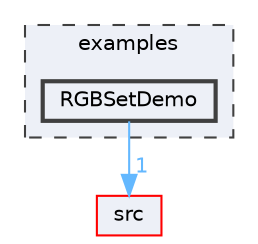 digraph "/home/runner/work/FastLED/FastLED/examples/RGBSetDemo"
{
 // LATEX_PDF_SIZE
  bgcolor="transparent";
  edge [fontname=Helvetica,fontsize=10,labelfontname=Helvetica,labelfontsize=10];
  node [fontname=Helvetica,fontsize=10,shape=box,height=0.2,width=0.4];
  compound=true
  subgraph clusterdir_d28a4824dc47e487b107a5db32ef43c4 {
    graph [ bgcolor="#edf0f7", pencolor="grey25", label="examples", fontname=Helvetica,fontsize=10 style="filled,dashed", URL="dir_d28a4824dc47e487b107a5db32ef43c4.html",tooltip=""]
  dir_844684ab047c67886fc8f43bc7ebdae7 [label="RGBSetDemo", fillcolor="#edf0f7", color="grey25", style="filled,bold", URL="dir_844684ab047c67886fc8f43bc7ebdae7.html",tooltip=""];
  }
  dir_68267d1309a1af8e8297ef4c3efbcdba [label="src", fillcolor="#edf0f7", color="red", style="filled", URL="dir_68267d1309a1af8e8297ef4c3efbcdba.html",tooltip=""];
  dir_844684ab047c67886fc8f43bc7ebdae7->dir_68267d1309a1af8e8297ef4c3efbcdba [headlabel="1", labeldistance=1.5 headhref="dir_000067_000073.html" href="dir_000067_000073.html" color="steelblue1" fontcolor="steelblue1"];
}
